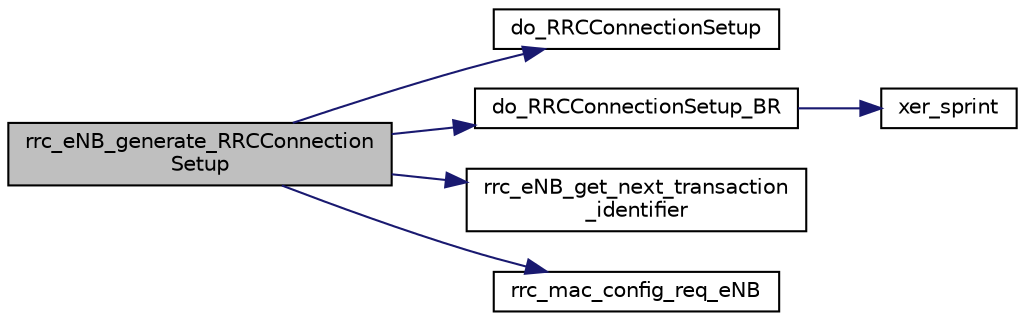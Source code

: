 digraph "rrc_eNB_generate_RRCConnectionSetup"
{
 // LATEX_PDF_SIZE
  edge [fontname="Helvetica",fontsize="10",labelfontname="Helvetica",labelfontsize="10"];
  node [fontname="Helvetica",fontsize="10",shape=record];
  rankdir="LR";
  Node1 [label="rrc_eNB_generate_RRCConnection\lSetup",height=0.2,width=0.4,color="black", fillcolor="grey75", style="filled", fontcolor="black",tooltip="Generate the RRCConnectionSetup based on information coming from RRM."];
  Node1 -> Node2 [color="midnightblue",fontsize="10",style="solid",fontname="Helvetica"];
  Node2 [label="do_RRCConnectionSetup",height=0.2,width=0.4,color="black", fillcolor="white", style="filled",URL="$asn1__msg_8c.html#a3b4ae9cccb46b14b3c4f8bbaa14df079",tooltip="Generate an RRCConnectionSetup DL-CCCH-Message (eNB). This routine configures SRB_ToAddMod (SRB1/SRB2..."];
  Node1 -> Node3 [color="midnightblue",fontsize="10",style="solid",fontname="Helvetica"];
  Node3 [label="do_RRCConnectionSetup_BR",height=0.2,width=0.4,color="black", fillcolor="white", style="filled",URL="$asn1__msg_8c.html#a4b0badf47fc5561f8c894557f51081ae",tooltip=" "];
  Node3 -> Node4 [color="midnightblue",fontsize="10",style="solid",fontname="Helvetica"];
  Node4 [label="xer_sprint",height=0.2,width=0.4,color="black", fillcolor="white", style="filled",URL="$asn1__msg_8c.html#a7706b60a01604dc40a4da50a2b105fcf",tooltip=" "];
  Node1 -> Node5 [color="midnightblue",fontsize="10",style="solid",fontname="Helvetica"];
  Node5 [label="rrc_eNB_get_next_transaction\l_identifier",height=0.2,width=0.4,color="black", fillcolor="white", style="filled",URL="$group____rrc.html#ga11196274fe93b427294f44875f4018f9",tooltip="Function to get the next transaction identifier."];
  Node1 -> Node6 [color="midnightblue",fontsize="10",style="solid",fontname="Helvetica"];
  Node6 [label="rrc_mac_config_req_eNB",height=0.2,width=0.4,color="black", fillcolor="white", style="filled",URL="$group____mac.html#ga5055ec5da054819bc0c7556b3d687f9d",tooltip="RRC eNB Configuration primitive for PHY/MAC. Allows configuration of PHY/MAC resources based on Syste..."];
}
